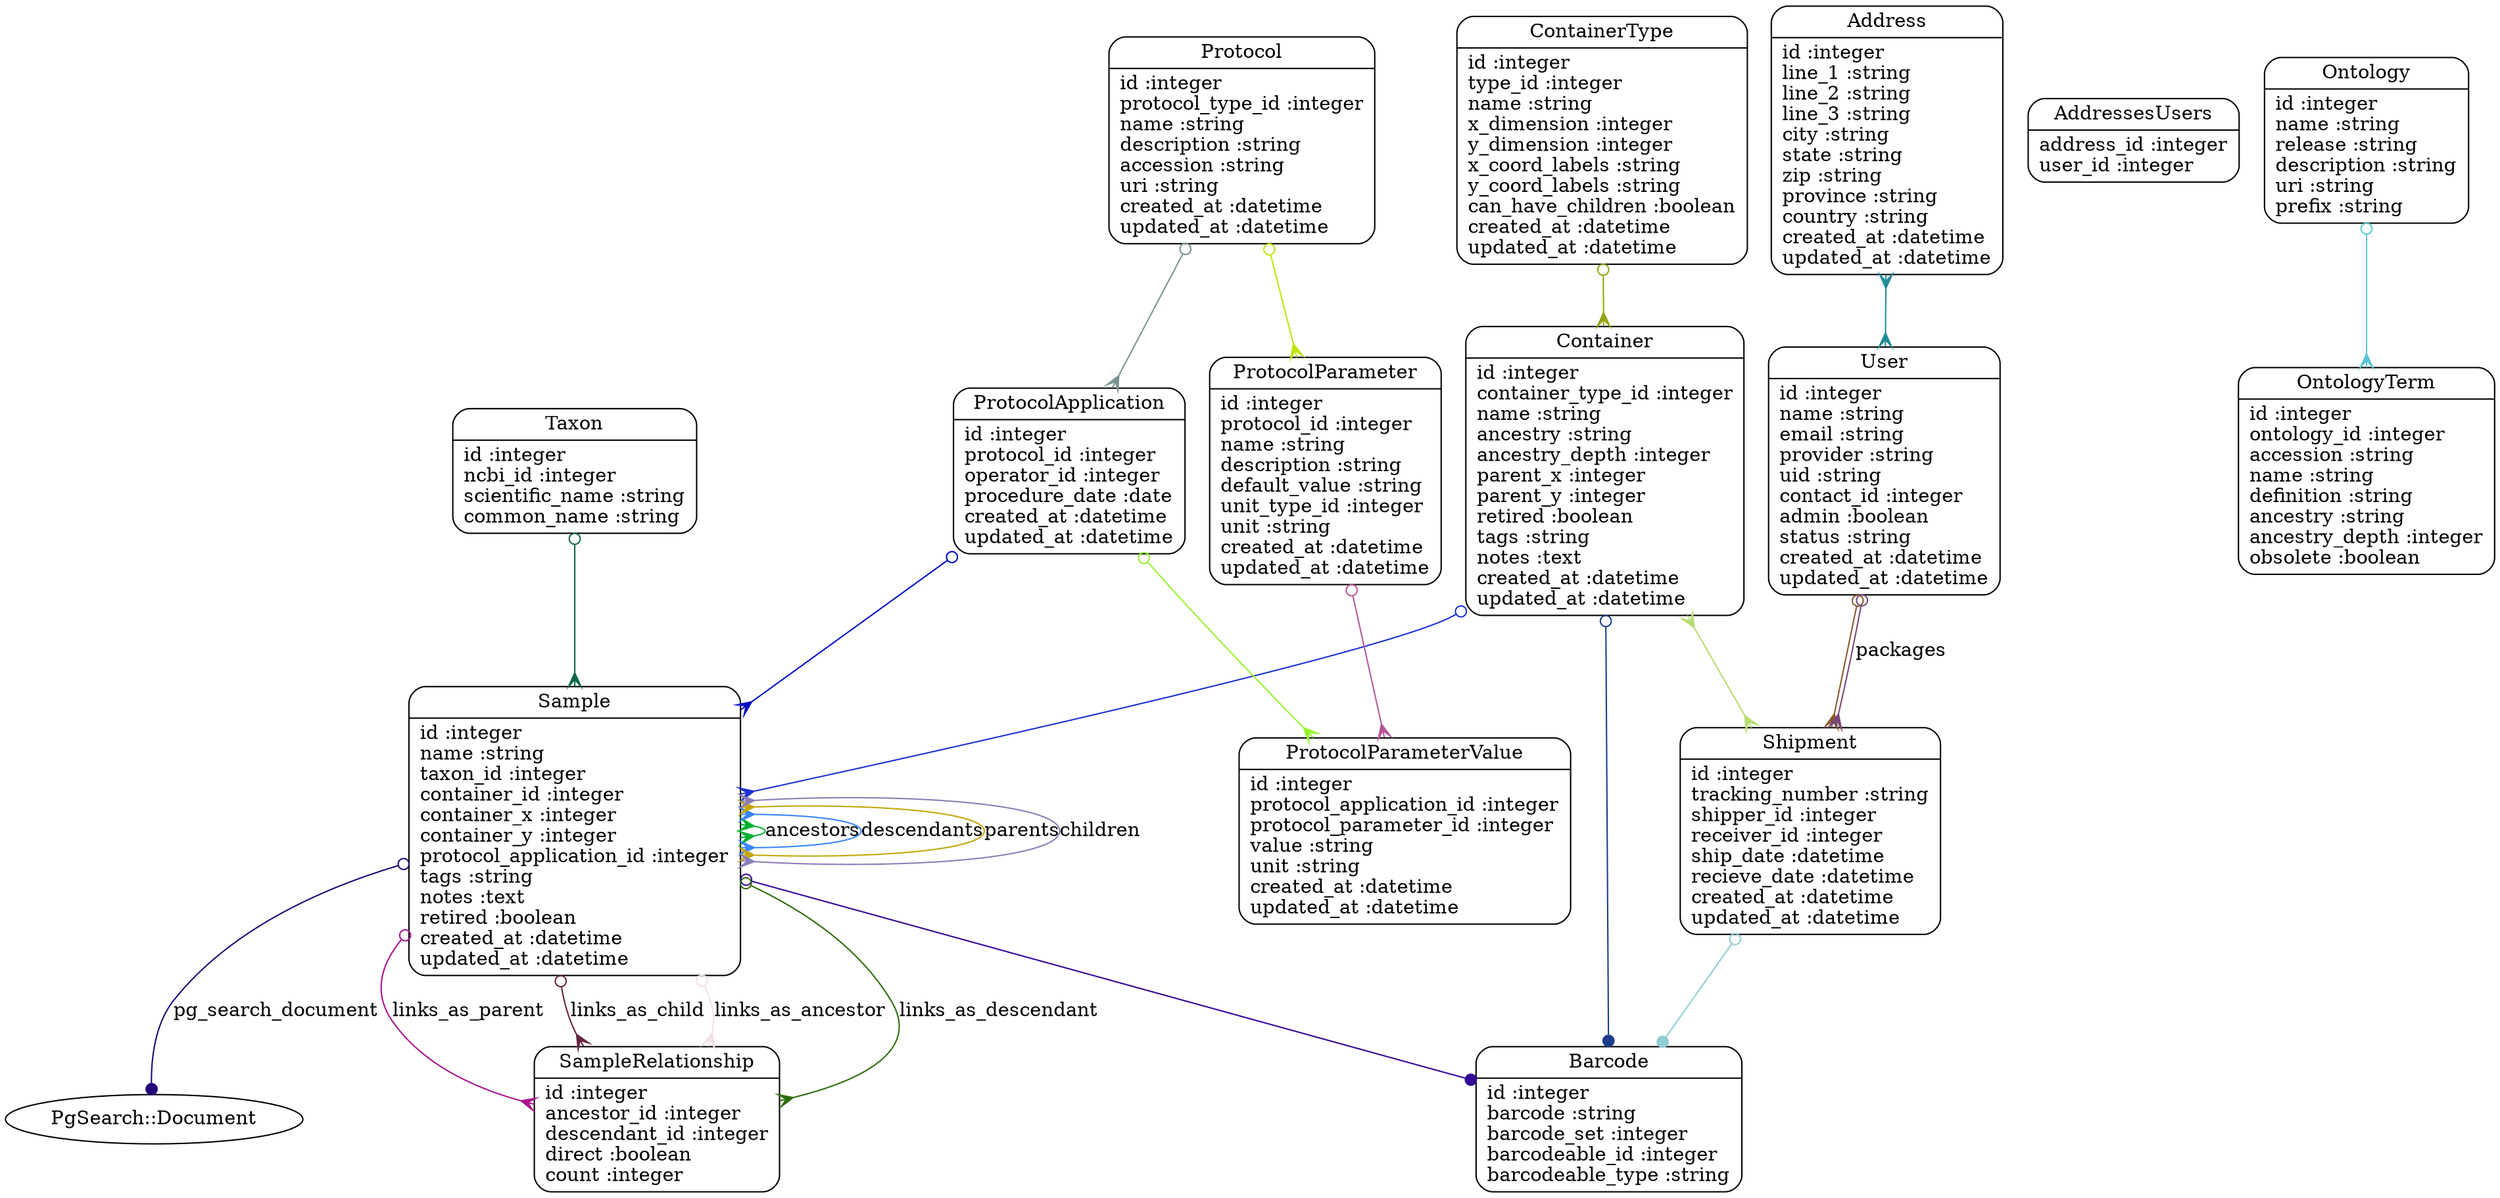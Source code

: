 digraph models_diagram {
	graph[overlap=false, splines=true]
	"Address" [shape=Mrecord, label="{Address|id :integer\lline_1 :string\lline_2 :string\lline_3 :string\lcity :string\lstate :string\lzip :string\lprovince :string\lcountry :string\lcreated_at :datetime\lupdated_at :datetime\l}"]
	"AddressesUsers" [shape=Mrecord, label="{AddressesUsers|address_id :integer\luser_id :integer\l}"]
	"Barcode" [shape=Mrecord, label="{Barcode|id :integer\lbarcode :string\lbarcode_set :integer\lbarcodeable_id :integer\lbarcodeable_type :string\l}"]
	"Container" [shape=Mrecord, label="{Container|id :integer\lcontainer_type_id :integer\lname :string\lancestry :string\lancestry_depth :integer\lparent_x :integer\lparent_y :integer\lretired :boolean\ltags :string\lnotes :text\lcreated_at :datetime\lupdated_at :datetime\l}"]
	"ContainerType" [shape=Mrecord, label="{ContainerType|id :integer\ltype_id :integer\lname :string\lx_dimension :integer\ly_dimension :integer\lx_coord_labels :string\ly_coord_labels :string\lcan_have_children :boolean\lcreated_at :datetime\lupdated_at :datetime\l}"]
	"Ontology" [shape=Mrecord, label="{Ontology|id :integer\lname :string\lrelease :string\ldescription :string\luri :string\lprefix :string\l}"]
	"OntologyTerm" [shape=Mrecord, label="{OntologyTerm|id :integer\lontology_id :integer\laccession :string\lname :string\ldefinition :string\lancestry :string\lancestry_depth :integer\lobsolete :boolean\l}"]
	"Protocol" [shape=Mrecord, label="{Protocol|id :integer\lprotocol_type_id :integer\lname :string\ldescription :string\laccession :string\luri :string\lcreated_at :datetime\lupdated_at :datetime\l}"]
	"ProtocolApplication" [shape=Mrecord, label="{ProtocolApplication|id :integer\lprotocol_id :integer\loperator_id :integer\lprocedure_date :date\lcreated_at :datetime\lupdated_at :datetime\l}"]
	"ProtocolParameter" [shape=Mrecord, label="{ProtocolParameter|id :integer\lprotocol_id :integer\lname :string\ldescription :string\ldefault_value :string\lunit_type_id :integer\lunit :string\lcreated_at :datetime\lupdated_at :datetime\l}"]
	"ProtocolParameterValue" [shape=Mrecord, label="{ProtocolParameterValue|id :integer\lprotocol_application_id :integer\lprotocol_parameter_id :integer\lvalue :string\lunit :string\lcreated_at :datetime\lupdated_at :datetime\l}"]
	"Sample" [shape=Mrecord, label="{Sample|id :integer\lname :string\ltaxon_id :integer\lcontainer_id :integer\lcontainer_x :integer\lcontainer_y :integer\lprotocol_application_id :integer\ltags :string\lnotes :text\lretired :boolean\lcreated_at :datetime\lupdated_at :datetime\l}"]
	"SampleRelationship" [shape=Mrecord, label="{SampleRelationship|id :integer\lancestor_id :integer\ldescendant_id :integer\ldirect :boolean\lcount :integer\l}"]
	"Shipment" [shape=Mrecord, label="{Shipment|id :integer\ltracking_number :string\lshipper_id :integer\lreceiver_id :integer\lship_date :datetime\lrecieve_date :datetime\lcreated_at :datetime\lupdated_at :datetime\l}"]
	"Taxon" [shape=Mrecord, label="{Taxon|id :integer\lncbi_id :integer\lscientific_name :string\lcommon_name :string\l}"]
	"User" [shape=Mrecord, label="{User|id :integer\lname :string\lemail :string\lprovider :string\luid :string\lcontact_id :integer\ladmin :boolean\lstatus :string\lcreated_at :datetime\lupdated_at :datetime\l}"]
	"Address" -> "User" [arrowtail=crow, arrowhead=crow, dir=both color="#218B96"]
	"Container" -> "Sample" [arrowtail=odot, arrowhead=crow, dir=both color="#1C30D6"]
	"Container" -> "Barcode" [arrowtail=odot, arrowhead=dot, dir=both color="#1C3D89"]
	"Container" -> "Shipment" [arrowtail=crow, arrowhead=crow, dir=both color="#B7DC6F"]
	"ContainerType" -> "Container" [arrowtail=odot, arrowhead=crow, dir=both color="#94A50F"]
	"Ontology" -> "OntologyTerm" [arrowtail=odot, arrowhead=crow, dir=both color="#5BC6D8"]
	"Protocol" -> "ProtocolApplication" [arrowtail=odot, arrowhead=crow, dir=both color="#799395"]
	"Protocol" -> "ProtocolParameter" [arrowtail=odot, arrowhead=crow, dir=both color="#BFE50E"]
	"ProtocolApplication" -> "Sample" [arrowtail=odot, arrowhead=crow, dir=both color="#020BC5"]
	"ProtocolApplication" -> "ProtocolParameterValue" [arrowtail=odot, arrowhead=crow, dir=both color="#94F331"]
	"ProtocolParameter" -> "ProtocolParameterValue" [arrowtail=odot, arrowhead=crow, dir=both color="#B8569C"]
	"Sample" -> "Barcode" [arrowtail=odot, arrowhead=dot, dir=both color="#340599"]
	"Sample" -> "SampleRelationship" [label="links_as_ancestor", arrowtail=odot, arrowhead=crow, dir=both color="#F2E2E3"]
	"Sample" -> "SampleRelationship" [label="links_as_descendant", arrowtail=odot, arrowhead=crow, dir=both color="#2C6C08"]
	"Sample" -> "Sample" [label="ancestors", arrowtail=crow, arrowhead=crow, dir=both color="#00B230"]
	"Sample" -> "Sample" [label="descendants", arrowtail=crow, arrowhead=crow, dir=both color="#3A85FB"]
	"Sample" -> "SampleRelationship" [label="links_as_parent", arrowtail=odot, arrowhead=crow, dir=both color="#A9128E"]
	"Sample" -> "SampleRelationship" [label="links_as_child", arrowtail=odot, arrowhead=crow, dir=both color="#65243F"]
	"Sample" -> "Sample" [label="parents", arrowtail=crow, arrowhead=crow, dir=both color="#C4A608"]
	"Sample" -> "Sample" [label="children", arrowtail=crow, arrowhead=crow, dir=both color="#8B7EB8"]
	"Sample" -> "PgSearch::Document" [label="pg_search_document", arrowtail=odot, arrowhead=dot, dir=both color="#22037A"]
	"Shipment" -> "Barcode" [arrowtail=odot, arrowhead=dot, dir=both color="#90CCD3"]
	"Taxon" -> "Sample" [arrowtail=odot, arrowhead=crow, dir=both color="#0F674E"]
	"User" -> "Shipment" [arrowtail=odot, arrowhead=crow, dir=both color="#89592C"]
	"User" -> "Shipment" [label="packages", arrowtail=odot, arrowhead=crow, dir=both color="#7A4676"]
}
